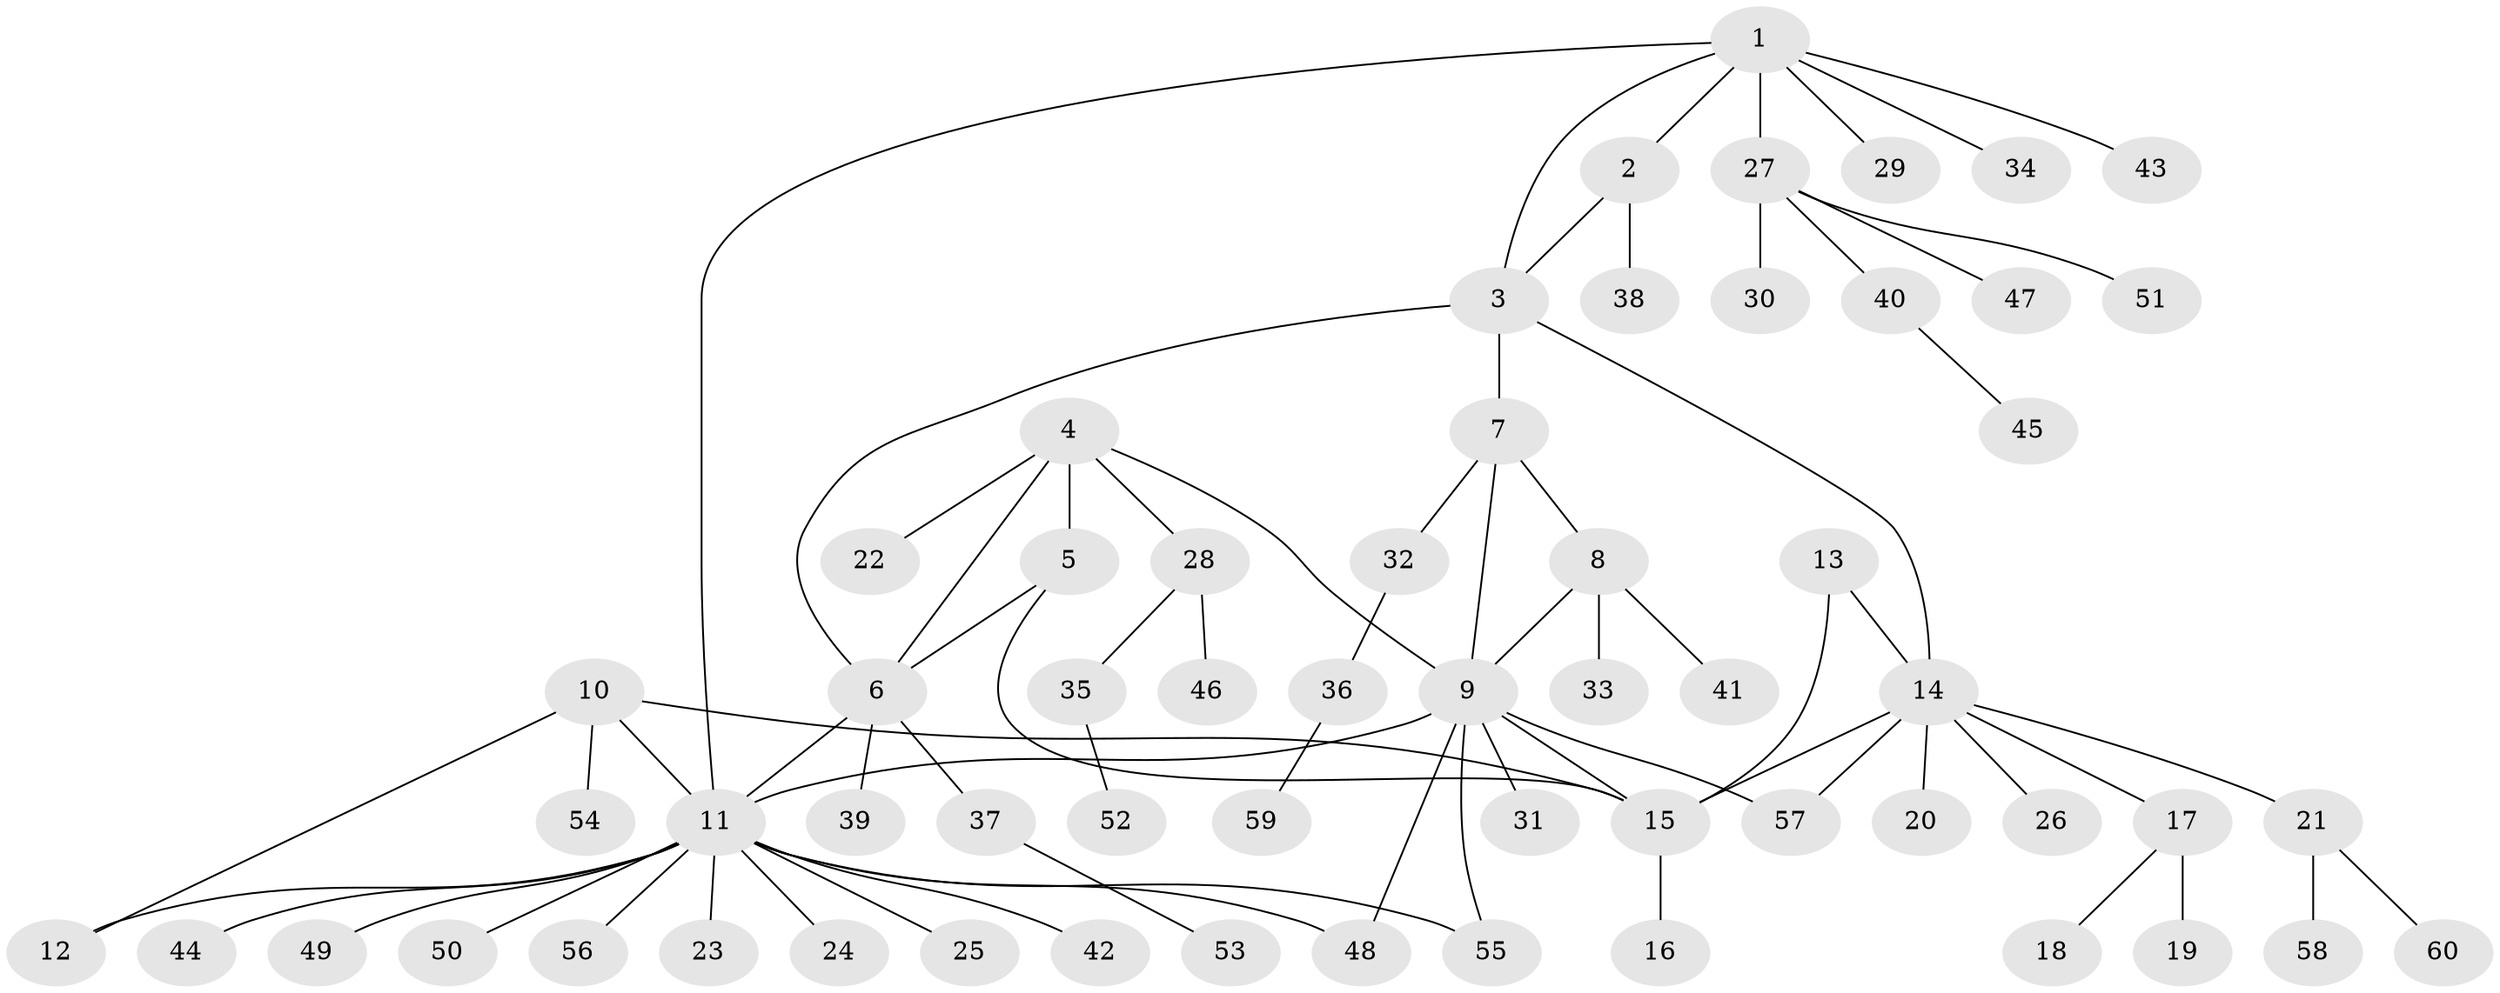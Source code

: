 // coarse degree distribution, {7: 0.06976744186046512, 5: 0.06976744186046512, 4: 0.023255813953488372, 3: 0.046511627906976744, 9: 0.023255813953488372, 14: 0.023255813953488372, 2: 0.16279069767441862, 1: 0.5813953488372093}
// Generated by graph-tools (version 1.1) at 2025/42/03/06/25 10:42:11]
// undirected, 60 vertices, 73 edges
graph export_dot {
graph [start="1"]
  node [color=gray90,style=filled];
  1;
  2;
  3;
  4;
  5;
  6;
  7;
  8;
  9;
  10;
  11;
  12;
  13;
  14;
  15;
  16;
  17;
  18;
  19;
  20;
  21;
  22;
  23;
  24;
  25;
  26;
  27;
  28;
  29;
  30;
  31;
  32;
  33;
  34;
  35;
  36;
  37;
  38;
  39;
  40;
  41;
  42;
  43;
  44;
  45;
  46;
  47;
  48;
  49;
  50;
  51;
  52;
  53;
  54;
  55;
  56;
  57;
  58;
  59;
  60;
  1 -- 2;
  1 -- 3;
  1 -- 11;
  1 -- 27;
  1 -- 29;
  1 -- 34;
  1 -- 43;
  2 -- 3;
  2 -- 38;
  3 -- 6;
  3 -- 7;
  3 -- 14;
  4 -- 5;
  4 -- 6;
  4 -- 9;
  4 -- 22;
  4 -- 28;
  5 -- 6;
  5 -- 15;
  6 -- 11;
  6 -- 37;
  6 -- 39;
  7 -- 8;
  7 -- 9;
  7 -- 32;
  8 -- 9;
  8 -- 33;
  8 -- 41;
  9 -- 11;
  9 -- 15;
  9 -- 31;
  9 -- 48;
  9 -- 55;
  9 -- 57;
  10 -- 11;
  10 -- 12;
  10 -- 15;
  10 -- 54;
  11 -- 12;
  11 -- 23;
  11 -- 24;
  11 -- 25;
  11 -- 42;
  11 -- 44;
  11 -- 48;
  11 -- 49;
  11 -- 50;
  11 -- 55;
  11 -- 56;
  13 -- 14;
  13 -- 15;
  14 -- 15;
  14 -- 17;
  14 -- 20;
  14 -- 21;
  14 -- 26;
  14 -- 57;
  15 -- 16;
  17 -- 18;
  17 -- 19;
  21 -- 58;
  21 -- 60;
  27 -- 30;
  27 -- 40;
  27 -- 47;
  27 -- 51;
  28 -- 35;
  28 -- 46;
  32 -- 36;
  35 -- 52;
  36 -- 59;
  37 -- 53;
  40 -- 45;
}
